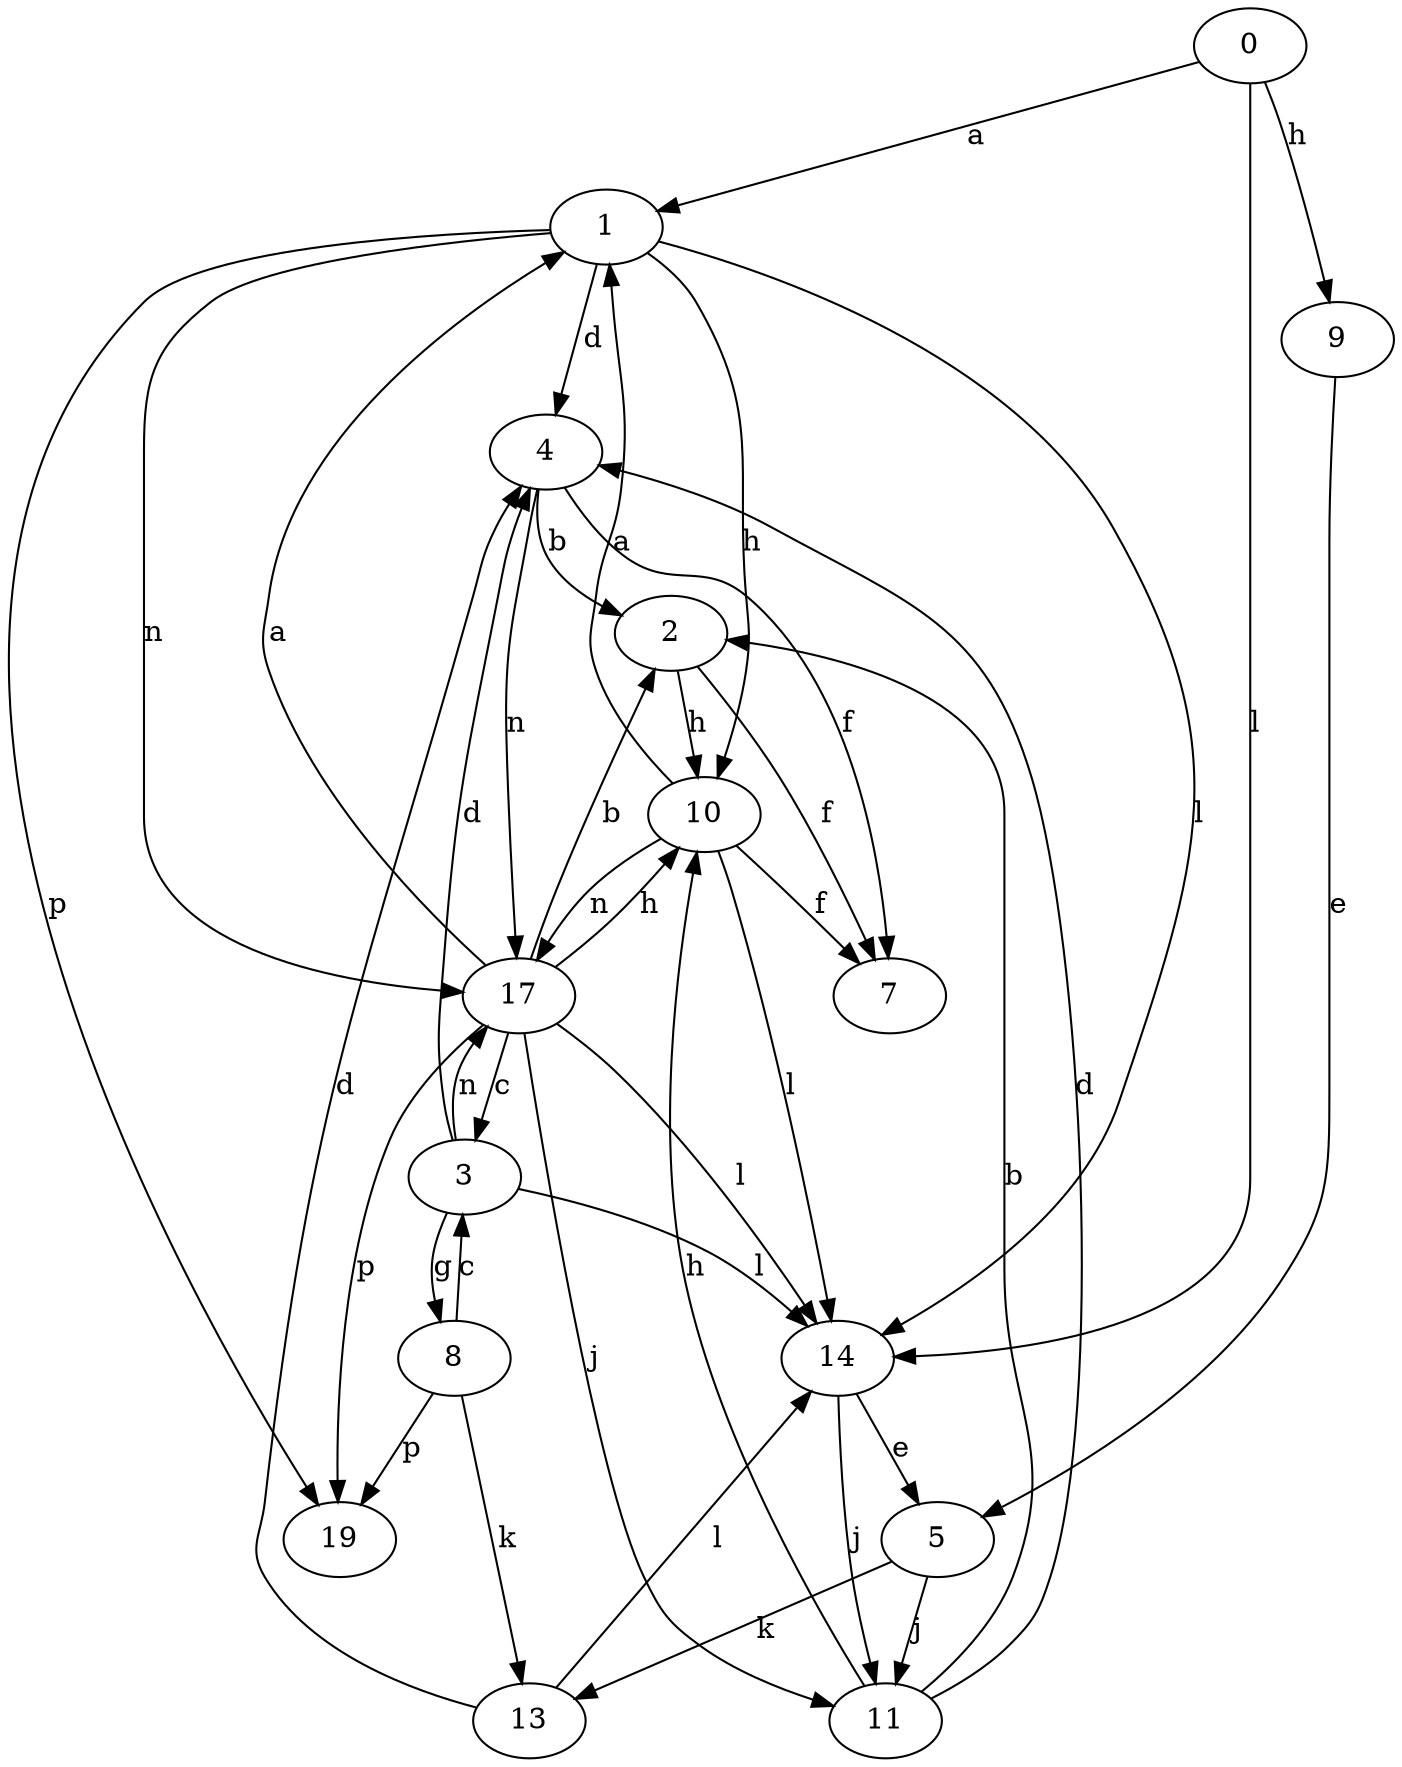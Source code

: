 strict digraph  {
0;
1;
2;
3;
4;
5;
7;
8;
9;
10;
11;
13;
14;
17;
19;
0 -> 1  [label=a];
0 -> 9  [label=h];
0 -> 14  [label=l];
1 -> 4  [label=d];
1 -> 10  [label=h];
1 -> 14  [label=l];
1 -> 17  [label=n];
1 -> 19  [label=p];
2 -> 7  [label=f];
2 -> 10  [label=h];
3 -> 4  [label=d];
3 -> 8  [label=g];
3 -> 14  [label=l];
3 -> 17  [label=n];
4 -> 2  [label=b];
4 -> 7  [label=f];
4 -> 17  [label=n];
5 -> 11  [label=j];
5 -> 13  [label=k];
8 -> 3  [label=c];
8 -> 13  [label=k];
8 -> 19  [label=p];
9 -> 5  [label=e];
10 -> 1  [label=a];
10 -> 7  [label=f];
10 -> 14  [label=l];
10 -> 17  [label=n];
11 -> 2  [label=b];
11 -> 4  [label=d];
11 -> 10  [label=h];
13 -> 4  [label=d];
13 -> 14  [label=l];
14 -> 5  [label=e];
14 -> 11  [label=j];
17 -> 1  [label=a];
17 -> 2  [label=b];
17 -> 3  [label=c];
17 -> 10  [label=h];
17 -> 11  [label=j];
17 -> 14  [label=l];
17 -> 19  [label=p];
}
